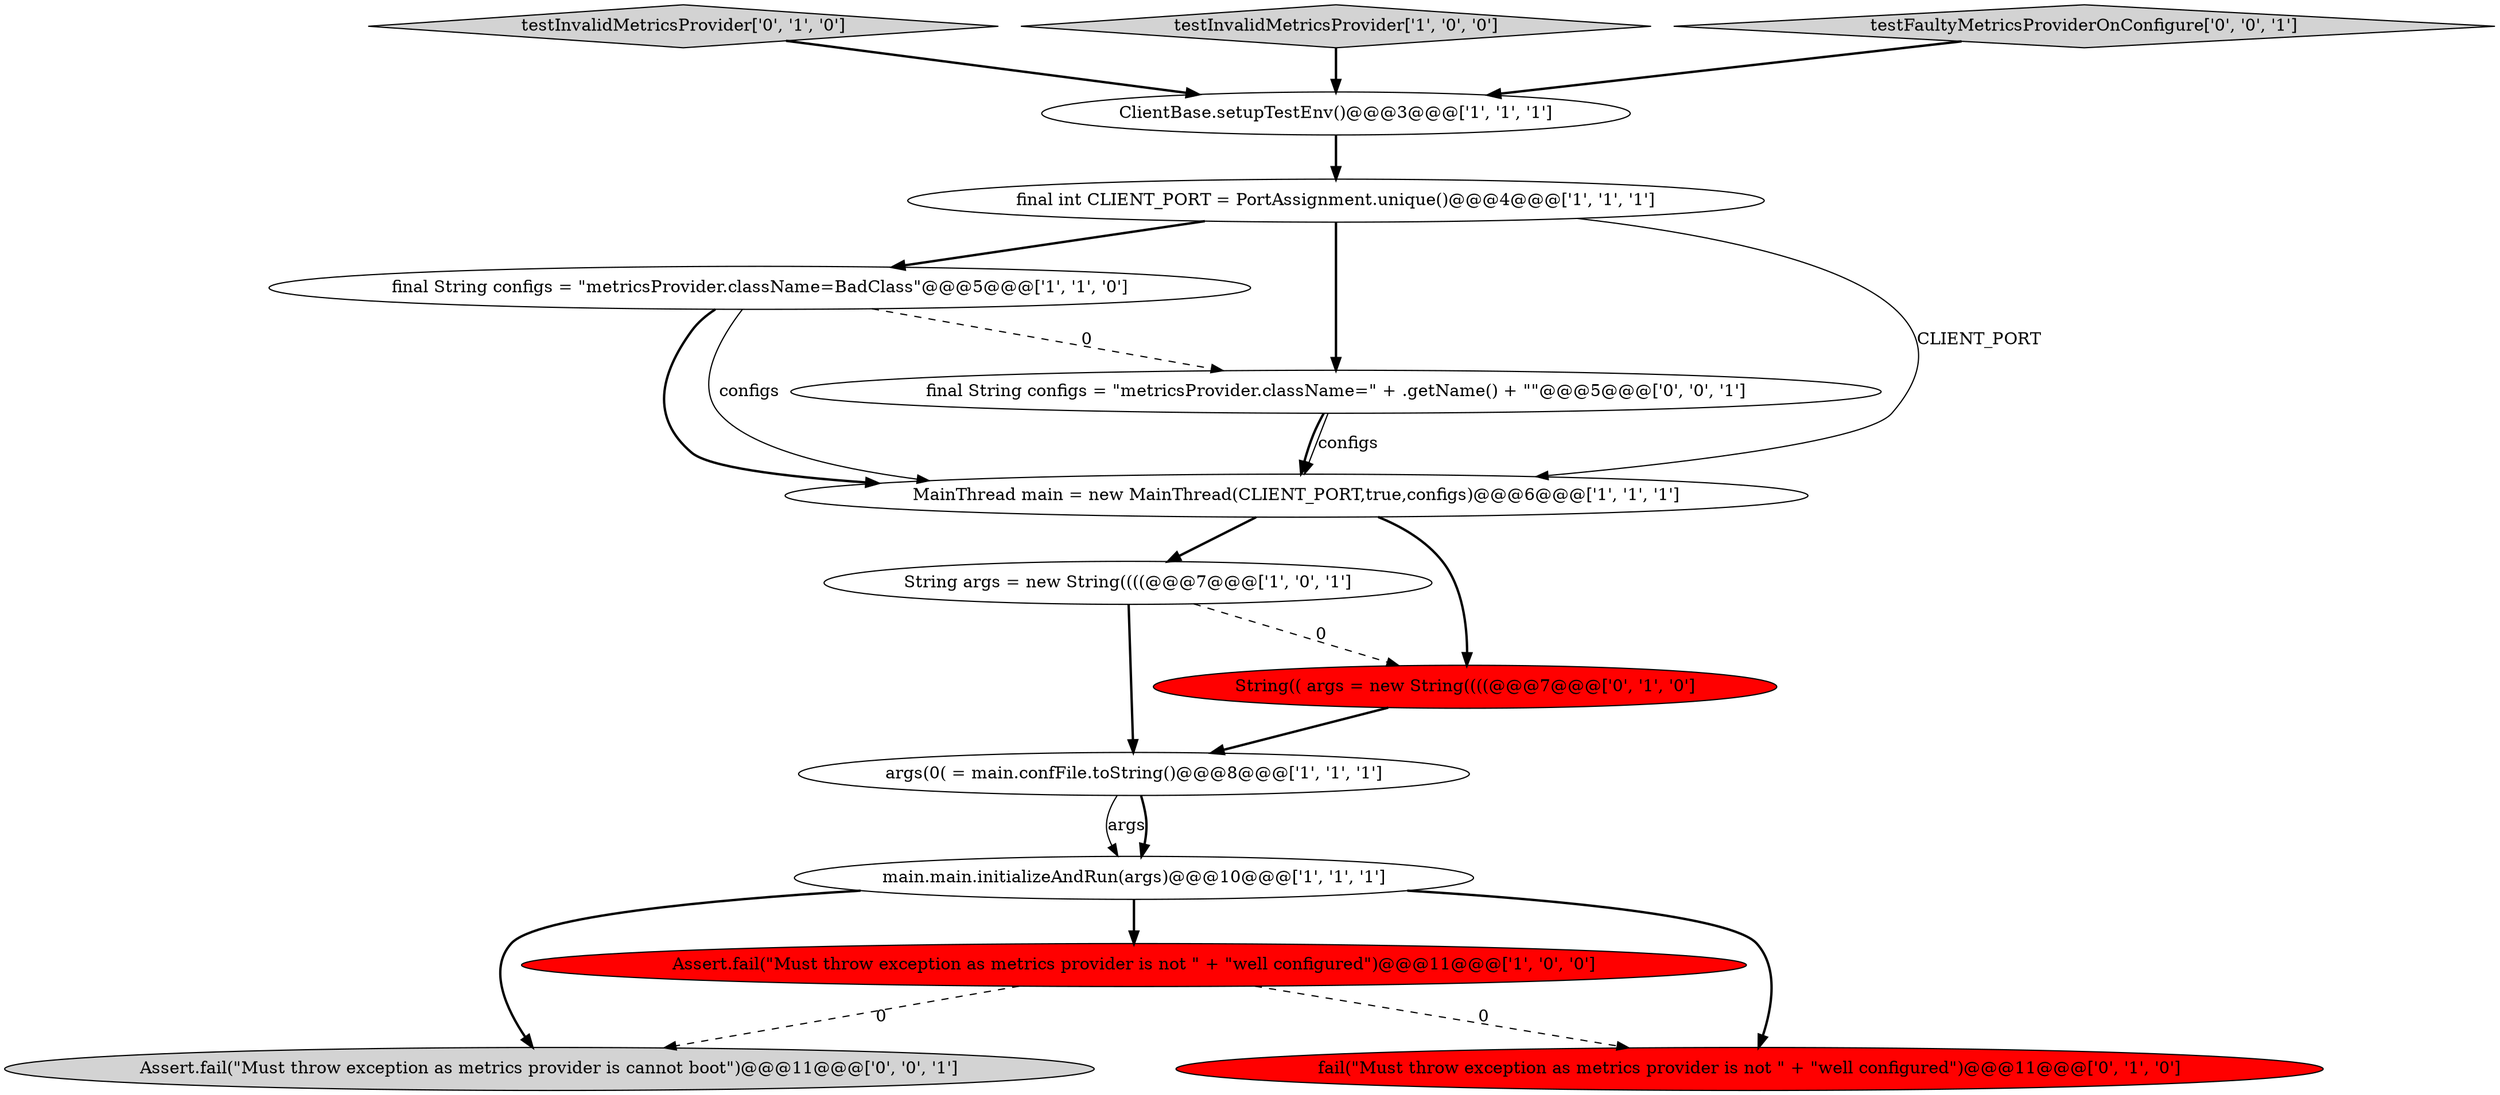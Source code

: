 digraph {
5 [style = filled, label = "Assert.fail(\"Must throw exception as metrics provider is not \" + \"well configured\")@@@11@@@['1', '0', '0']", fillcolor = red, shape = ellipse image = "AAA1AAABBB1BBB"];
11 [style = filled, label = "testInvalidMetricsProvider['0', '1', '0']", fillcolor = lightgray, shape = diamond image = "AAA0AAABBB2BBB"];
12 [style = filled, label = "Assert.fail(\"Must throw exception as metrics provider is cannot boot\")@@@11@@@['0', '0', '1']", fillcolor = lightgray, shape = ellipse image = "AAA0AAABBB3BBB"];
4 [style = filled, label = "final String configs = \"metricsProvider.className=BadClass\"@@@5@@@['1', '1', '0']", fillcolor = white, shape = ellipse image = "AAA0AAABBB1BBB"];
8 [style = filled, label = "testInvalidMetricsProvider['1', '0', '0']", fillcolor = lightgray, shape = diamond image = "AAA0AAABBB1BBB"];
1 [style = filled, label = "args(0( = main.confFile.toString()@@@8@@@['1', '1', '1']", fillcolor = white, shape = ellipse image = "AAA0AAABBB1BBB"];
0 [style = filled, label = "ClientBase.setupTestEnv()@@@3@@@['1', '1', '1']", fillcolor = white, shape = ellipse image = "AAA0AAABBB1BBB"];
6 [style = filled, label = "final int CLIENT_PORT = PortAssignment.unique()@@@4@@@['1', '1', '1']", fillcolor = white, shape = ellipse image = "AAA0AAABBB1BBB"];
14 [style = filled, label = "final String configs = \"metricsProvider.className=\" + .getName() + \"\"@@@5@@@['0', '0', '1']", fillcolor = white, shape = ellipse image = "AAA0AAABBB3BBB"];
9 [style = filled, label = "fail(\"Must throw exception as metrics provider is not \" + \"well configured\")@@@11@@@['0', '1', '0']", fillcolor = red, shape = ellipse image = "AAA1AAABBB2BBB"];
2 [style = filled, label = "main.main.initializeAndRun(args)@@@10@@@['1', '1', '1']", fillcolor = white, shape = ellipse image = "AAA0AAABBB1BBB"];
7 [style = filled, label = "MainThread main = new MainThread(CLIENT_PORT,true,configs)@@@6@@@['1', '1', '1']", fillcolor = white, shape = ellipse image = "AAA0AAABBB1BBB"];
3 [style = filled, label = "String args = new String((((@@@7@@@['1', '0', '1']", fillcolor = white, shape = ellipse image = "AAA0AAABBB1BBB"];
10 [style = filled, label = "String(( args = new String((((@@@7@@@['0', '1', '0']", fillcolor = red, shape = ellipse image = "AAA1AAABBB2BBB"];
13 [style = filled, label = "testFaultyMetricsProviderOnConfigure['0', '0', '1']", fillcolor = lightgray, shape = diamond image = "AAA0AAABBB3BBB"];
2->5 [style = bold, label=""];
5->12 [style = dashed, label="0"];
3->1 [style = bold, label=""];
0->6 [style = bold, label=""];
7->10 [style = bold, label=""];
6->7 [style = solid, label="CLIENT_PORT"];
5->9 [style = dashed, label="0"];
2->9 [style = bold, label=""];
7->3 [style = bold, label=""];
4->7 [style = bold, label=""];
2->12 [style = bold, label=""];
14->7 [style = bold, label=""];
8->0 [style = bold, label=""];
6->14 [style = bold, label=""];
6->4 [style = bold, label=""];
11->0 [style = bold, label=""];
1->2 [style = solid, label="args"];
4->7 [style = solid, label="configs"];
4->14 [style = dashed, label="0"];
1->2 [style = bold, label=""];
3->10 [style = dashed, label="0"];
10->1 [style = bold, label=""];
13->0 [style = bold, label=""];
14->7 [style = solid, label="configs"];
}
